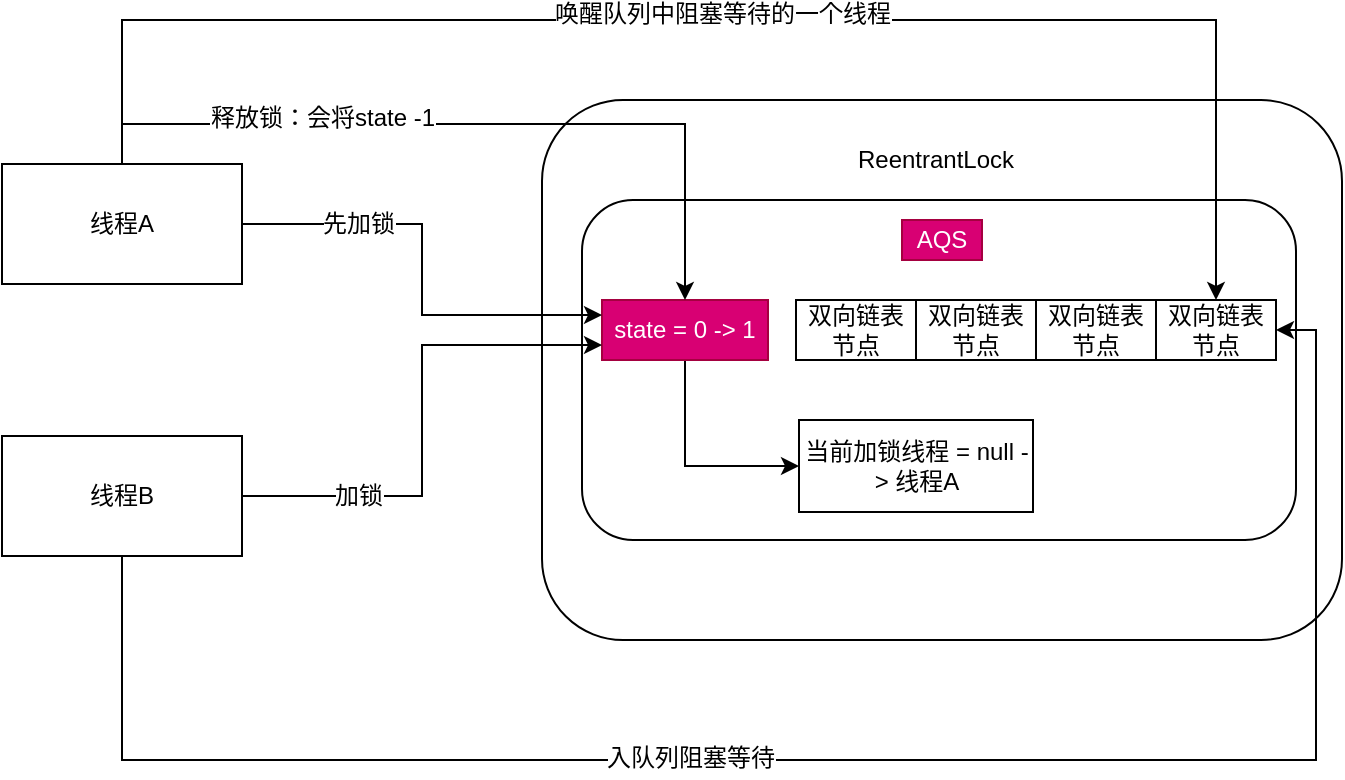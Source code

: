 <mxfile version="12.2.6" type="github" pages="1">
  <diagram id="sF-UChHGXcfff-Z3Ch60" name="第 1 页">
    <mxGraphModel dx="1422" dy="762" grid="1" gridSize="10" guides="1" tooltips="1" connect="1" arrows="1" fold="1" page="1" pageScale="1" pageWidth="827" pageHeight="1169" math="0" shadow="0">
      <root>
        <mxCell id="0"/>
        <mxCell id="1" parent="0"/>
        <mxCell id="zxHyDIJ5EjyrpYZYw7Tn-1" value="" style="rounded=1;whiteSpace=wrap;html=1;" parent="1" vertex="1">
          <mxGeometry x="320" y="230" width="400" height="270" as="geometry"/>
        </mxCell>
        <mxCell id="EjYxkgxHrnVKzBjctb8L-1" value="" style="rounded=1;whiteSpace=wrap;html=1;" vertex="1" parent="1">
          <mxGeometry x="340" y="280" width="357" height="170" as="geometry"/>
        </mxCell>
        <mxCell id="EjYxkgxHrnVKzBjctb8L-2" value="ReentrantLock" style="text;html=1;strokeColor=none;fillColor=none;align=center;verticalAlign=middle;whiteSpace=wrap;rounded=0;" vertex="1" parent="1">
          <mxGeometry x="497" y="250" width="40" height="20" as="geometry"/>
        </mxCell>
        <mxCell id="EjYxkgxHrnVKzBjctb8L-3" value="AQS" style="text;html=1;strokeColor=#A50040;fillColor=#d80073;align=center;verticalAlign=middle;whiteSpace=wrap;rounded=0;fontColor=#ffffff;" vertex="1" parent="1">
          <mxGeometry x="500" y="290" width="40" height="20" as="geometry"/>
        </mxCell>
        <mxCell id="EjYxkgxHrnVKzBjctb8L-20" style="edgeStyle=orthogonalEdgeStyle;rounded=0;orthogonalLoop=1;jettySize=auto;html=1;exitX=0.5;exitY=1;exitDx=0;exitDy=0;entryX=0;entryY=0.5;entryDx=0;entryDy=0;" edge="1" parent="1" source="EjYxkgxHrnVKzBjctb8L-5" target="EjYxkgxHrnVKzBjctb8L-11">
          <mxGeometry relative="1" as="geometry"/>
        </mxCell>
        <mxCell id="EjYxkgxHrnVKzBjctb8L-5" value="state = 0 -&amp;gt; 1" style="rounded=0;whiteSpace=wrap;html=1;fillColor=#d80073;strokeColor=#A50040;fontColor=#ffffff;" vertex="1" parent="1">
          <mxGeometry x="350" y="330" width="83" height="30" as="geometry"/>
        </mxCell>
        <mxCell id="EjYxkgxHrnVKzBjctb8L-6" value="双向链表节点" style="rounded=0;whiteSpace=wrap;html=1;" vertex="1" parent="1">
          <mxGeometry x="447" y="330" width="60" height="30" as="geometry"/>
        </mxCell>
        <mxCell id="EjYxkgxHrnVKzBjctb8L-7" value="双向链表节点" style="rounded=0;whiteSpace=wrap;html=1;" vertex="1" parent="1">
          <mxGeometry x="507" y="330" width="60" height="30" as="geometry"/>
        </mxCell>
        <mxCell id="EjYxkgxHrnVKzBjctb8L-8" value="双向链表节点" style="rounded=0;whiteSpace=wrap;html=1;" vertex="1" parent="1">
          <mxGeometry x="567" y="330" width="60" height="30" as="geometry"/>
        </mxCell>
        <mxCell id="EjYxkgxHrnVKzBjctb8L-9" value="双向链表节点" style="rounded=0;whiteSpace=wrap;html=1;" vertex="1" parent="1">
          <mxGeometry x="627" y="330" width="60" height="30" as="geometry"/>
        </mxCell>
        <mxCell id="EjYxkgxHrnVKzBjctb8L-11" value="当前加锁线程 = null -&amp;gt; 线程A" style="rounded=0;whiteSpace=wrap;html=1;" vertex="1" parent="1">
          <mxGeometry x="448.5" y="390" width="117" height="46" as="geometry"/>
        </mxCell>
        <mxCell id="EjYxkgxHrnVKzBjctb8L-16" style="edgeStyle=orthogonalEdgeStyle;rounded=0;orthogonalLoop=1;jettySize=auto;html=1;entryX=0;entryY=0.25;entryDx=0;entryDy=0;" edge="1" parent="1" source="EjYxkgxHrnVKzBjctb8L-12" target="EjYxkgxHrnVKzBjctb8L-5">
          <mxGeometry relative="1" as="geometry"/>
        </mxCell>
        <mxCell id="EjYxkgxHrnVKzBjctb8L-17" value="先加锁" style="text;html=1;resizable=0;points=[];align=center;verticalAlign=middle;labelBackgroundColor=#ffffff;" vertex="1" connectable="0" parent="EjYxkgxHrnVKzBjctb8L-16">
          <mxGeometry x="-0.712" y="-2" relative="1" as="geometry">
            <mxPoint x="25" y="-2" as="offset"/>
          </mxGeometry>
        </mxCell>
        <mxCell id="EjYxkgxHrnVKzBjctb8L-23" style="edgeStyle=orthogonalEdgeStyle;rounded=0;orthogonalLoop=1;jettySize=auto;html=1;exitX=0.5;exitY=0;exitDx=0;exitDy=0;entryX=0.5;entryY=0;entryDx=0;entryDy=0;" edge="1" parent="1" source="EjYxkgxHrnVKzBjctb8L-12" target="EjYxkgxHrnVKzBjctb8L-5">
          <mxGeometry relative="1" as="geometry"/>
        </mxCell>
        <mxCell id="EjYxkgxHrnVKzBjctb8L-24" value="释放锁：会将state -1" style="text;html=1;resizable=0;points=[];align=center;verticalAlign=middle;labelBackgroundColor=#ffffff;" vertex="1" connectable="0" parent="EjYxkgxHrnVKzBjctb8L-23">
          <mxGeometry x="-0.385" y="3" relative="1" as="geometry">
            <mxPoint as="offset"/>
          </mxGeometry>
        </mxCell>
        <mxCell id="EjYxkgxHrnVKzBjctb8L-26" style="edgeStyle=orthogonalEdgeStyle;rounded=0;orthogonalLoop=1;jettySize=auto;html=1;" edge="1" parent="1" source="EjYxkgxHrnVKzBjctb8L-12" target="EjYxkgxHrnVKzBjctb8L-9">
          <mxGeometry relative="1" as="geometry">
            <Array as="points">
              <mxPoint x="110" y="190"/>
              <mxPoint x="657" y="190"/>
            </Array>
          </mxGeometry>
        </mxCell>
        <mxCell id="EjYxkgxHrnVKzBjctb8L-27" value="唤醒队列中阻塞等待的一个线程" style="text;html=1;resizable=0;points=[];align=center;verticalAlign=middle;labelBackgroundColor=#ffffff;" vertex="1" connectable="0" parent="EjYxkgxHrnVKzBjctb8L-26">
          <mxGeometry x="-0.02" y="3" relative="1" as="geometry">
            <mxPoint as="offset"/>
          </mxGeometry>
        </mxCell>
        <mxCell id="EjYxkgxHrnVKzBjctb8L-12" value="线程A" style="rounded=0;whiteSpace=wrap;html=1;" vertex="1" parent="1">
          <mxGeometry x="50" y="262" width="120" height="60" as="geometry"/>
        </mxCell>
        <mxCell id="EjYxkgxHrnVKzBjctb8L-18" style="edgeStyle=orthogonalEdgeStyle;rounded=0;orthogonalLoop=1;jettySize=auto;html=1;entryX=0;entryY=0.75;entryDx=0;entryDy=0;" edge="1" parent="1" source="EjYxkgxHrnVKzBjctb8L-13" target="EjYxkgxHrnVKzBjctb8L-5">
          <mxGeometry relative="1" as="geometry"/>
        </mxCell>
        <mxCell id="EjYxkgxHrnVKzBjctb8L-19" value="加锁" style="text;html=1;resizable=0;points=[];align=center;verticalAlign=middle;labelBackgroundColor=#ffffff;" vertex="1" connectable="0" parent="EjYxkgxHrnVKzBjctb8L-18">
          <mxGeometry x="-0.551" relative="1" as="geometry">
            <mxPoint as="offset"/>
          </mxGeometry>
        </mxCell>
        <mxCell id="EjYxkgxHrnVKzBjctb8L-21" style="edgeStyle=orthogonalEdgeStyle;rounded=0;orthogonalLoop=1;jettySize=auto;html=1;entryX=1;entryY=0.5;entryDx=0;entryDy=0;" edge="1" parent="1" source="EjYxkgxHrnVKzBjctb8L-13" target="EjYxkgxHrnVKzBjctb8L-9">
          <mxGeometry relative="1" as="geometry">
            <Array as="points">
              <mxPoint x="110" y="560"/>
              <mxPoint x="707" y="560"/>
              <mxPoint x="707" y="345"/>
            </Array>
          </mxGeometry>
        </mxCell>
        <mxCell id="EjYxkgxHrnVKzBjctb8L-22" value="入队列阻塞等待" style="text;html=1;resizable=0;points=[];align=center;verticalAlign=middle;labelBackgroundColor=#ffffff;" vertex="1" connectable="0" parent="EjYxkgxHrnVKzBjctb8L-21">
          <mxGeometry x="-0.173" y="1" relative="1" as="geometry">
            <mxPoint as="offset"/>
          </mxGeometry>
        </mxCell>
        <mxCell id="EjYxkgxHrnVKzBjctb8L-13" value="线程B" style="rounded=0;whiteSpace=wrap;html=1;" vertex="1" parent="1">
          <mxGeometry x="50" y="398" width="120" height="60" as="geometry"/>
        </mxCell>
      </root>
    </mxGraphModel>
  </diagram>
</mxfile>
